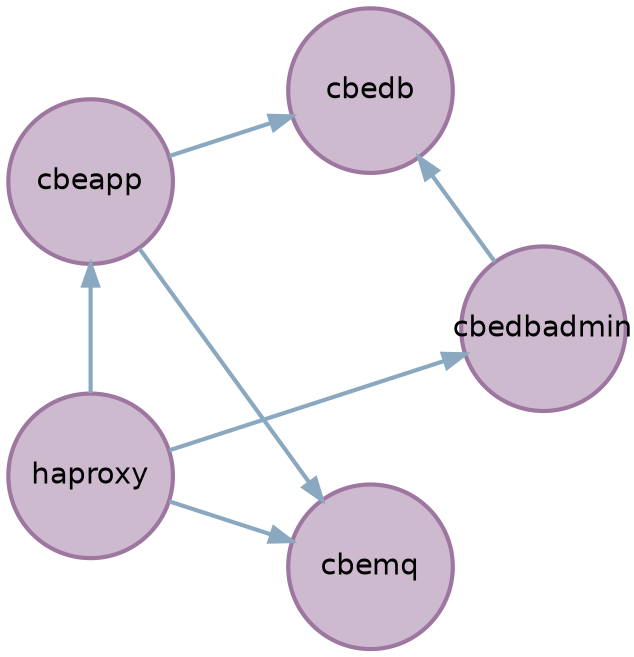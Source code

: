 digraph G {

    margin=0;
    layout="circo";

    graph[bgcolor=transparent]
    edge [color="#8aa9c0", penwidth=2]

    node [style=filled, fillcolor="#9e77a180", color="#9e77a1", penwidth=2, fontname = "helvetica"]

    node [shape = circle, fixedsize=true, width=1.10] cbemq;
    node [shape = circle, fixedsize=true, width=1.10] cbeapp;
    node [shape = circle, fixedsize=true, width=1.10] haproxy;
    node [shape = circle, fixedsize=true, width=1.10] cbedbadmin;
    node [shape = circle, fixedsize=true, width=1.10] cbedb;

    haproxy -> cbemq;
    haproxy -> cbeapp;
    haproxy -> cbedbadmin;

    cbeapp -> cbedb;
    cbeapp -> cbemq;

    cbedbadmin -> cbedb;
}
